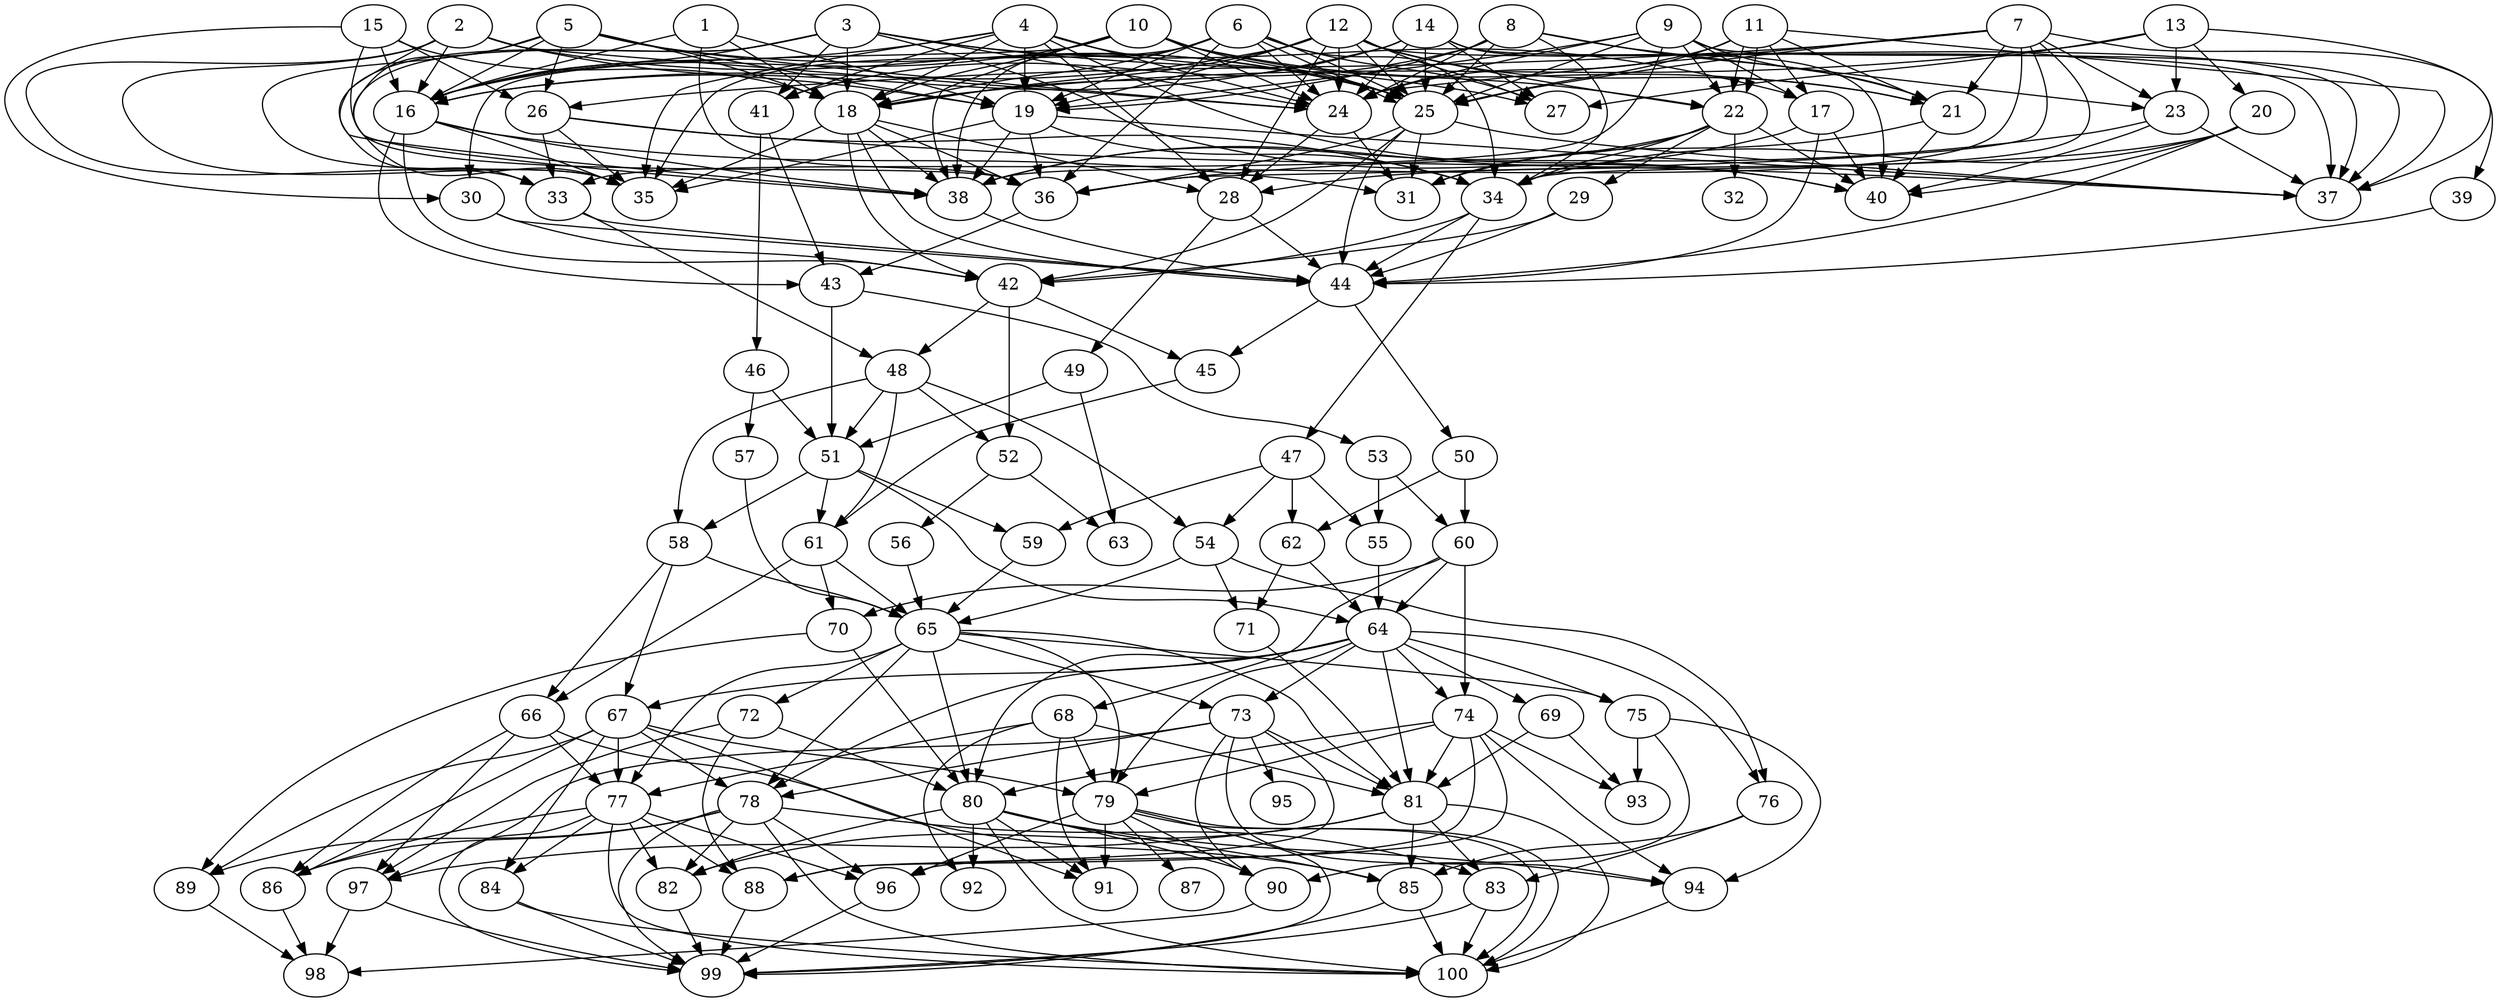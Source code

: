 // DAG automatically generated by daggen at Tue Jul 18 11:30:58 2017
// ./daggen --dot -n 100 --fat 0.5 --regular 0.2 --density 0.8 --jump 2 
digraph G {
  1 [size="68719476736", alpha="0.18"]
  1 -> 16 [size ="134217728"]
  1 -> 18 [size ="134217728"]
  1 -> 19 [size ="134217728"]
  1 -> 36 [size ="134217728"]
  2 [size="20880355328", alpha="0.13"]
  2 -> 16 [size ="411041792"]
  2 -> 19 [size ="411041792"]
  2 -> 24 [size ="411041792"]
  2 -> 25 [size ="411041792"]
  2 -> 33 [size ="411041792"]
  2 -> 35 [size ="411041792"]
  2 -> 38 [size ="411041792"]
  3 [size="4419013574", alpha="0.07"]
  3 -> 16 [size ="75497472"]
  3 -> 17 [size ="75497472"]
  3 -> 18 [size ="75497472"]
  3 -> 24 [size ="75497472"]
  3 -> 27 [size ="75497472"]
  3 -> 33 [size ="75497472"]
  3 -> 35 [size ="75497472"]
  3 -> 40 [size ="75497472"]
  3 -> 41 [size ="75497472"]
  4 [size="28991029248", alpha="0.20"]
  4 -> 16 [size ="75497472"]
  4 -> 18 [size ="75497472"]
  4 -> 19 [size ="75497472"]
  4 -> 24 [size ="75497472"]
  4 -> 25 [size ="75497472"]
  4 -> 28 [size ="75497472"]
  4 -> 35 [size ="75497472"]
  4 -> 40 [size ="75497472"]
  4 -> 41 [size ="75497472"]
  5 [size="235407877608", alpha="0.09"]
  5 -> 16 [size ="411041792"]
  5 -> 18 [size ="411041792"]
  5 -> 19 [size ="411041792"]
  5 -> 24 [size ="411041792"]
  5 -> 25 [size ="411041792"]
  5 -> 26 [size ="411041792"]
  5 -> 35 [size ="411041792"]
  5 -> 38 [size ="411041792"]
  6 [size="47214570469", alpha="0.03"]
  6 -> 18 [size ="838860800"]
  6 -> 19 [size ="838860800"]
  6 -> 24 [size ="838860800"]
  6 -> 25 [size ="838860800"]
  6 -> 25 [size ="838860800"]
  6 -> 27 [size ="838860800"]
  6 -> 34 [size ="838860800"]
  6 -> 35 [size ="838860800"]
  6 -> 36 [size ="838860800"]
  6 -> 38 [size ="838860800"]
  7 [size="443163859", alpha="0.12"]
  7 -> 21 [size ="33554432"]
  7 -> 23 [size ="33554432"]
  7 -> 24 [size ="33554432"]
  7 -> 25 [size ="33554432"]
  7 -> 26 [size ="33554432"]
  7 -> 34 [size ="33554432"]
  7 -> 36 [size ="33554432"]
  7 -> 38 [size ="33554432"]
  7 -> 39 [size ="33554432"]
  8 [size="68719476736", alpha="0.11"]
  8 -> 19 [size ="134217728"]
  8 -> 21 [size ="134217728"]
  8 -> 23 [size ="134217728"]
  8 -> 24 [size ="134217728"]
  8 -> 25 [size ="134217728"]
  8 -> 34 [size ="134217728"]
  8 -> 41 [size ="134217728"]
  9 [size="6155618171", alpha="0.19"]
  9 -> 17 [size ="209715200"]
  9 -> 19 [size ="209715200"]
  9 -> 21 [size ="209715200"]
  9 -> 22 [size ="209715200"]
  9 -> 24 [size ="209715200"]
  9 -> 25 [size ="209715200"]
  9 -> 33 [size ="209715200"]
  9 -> 37 [size ="209715200"]
  10 [size="4823489842", alpha="0.07"]
  10 -> 16 [size ="75497472"]
  10 -> 18 [size ="75497472"]
  10 -> 21 [size ="75497472"]
  10 -> 22 [size ="75497472"]
  10 -> 24 [size ="75497472"]
  10 -> 25 [size ="75497472"]
  10 -> 30 [size ="75497472"]
  10 -> 38 [size ="75497472"]
  11 [size="42907817100", alpha="0.00"]
  11 -> 17 [size ="838860800"]
  11 -> 21 [size ="838860800"]
  11 -> 22 [size ="838860800"]
  11 -> 22 [size ="838860800"]
  11 -> 24 [size ="838860800"]
  11 -> 25 [size ="838860800"]
  11 -> 37 [size ="838860800"]
  12 [size="231928233984", alpha="0.02"]
  12 -> 16 [size ="301989888"]
  12 -> 18 [size ="301989888"]
  12 -> 19 [size ="301989888"]
  12 -> 21 [size ="301989888"]
  12 -> 22 [size ="301989888"]
  12 -> 24 [size ="301989888"]
  12 -> 25 [size ="301989888"]
  12 -> 27 [size ="301989888"]
  12 -> 28 [size ="301989888"]
  12 -> 37 [size ="301989888"]
  13 [size="2855435151", alpha="0.07"]
  13 -> 18 [size ="209715200"]
  13 -> 20 [size ="209715200"]
  13 -> 23 [size ="209715200"]
  13 -> 27 [size ="209715200"]
  13 -> 37 [size ="209715200"]
  14 [size="9903974003", alpha="0.20"]
  14 -> 16 [size ="838860800"]
  14 -> 18 [size ="838860800"]
  14 -> 24 [size ="838860800"]
  14 -> 25 [size ="838860800"]
  14 -> 27 [size ="838860800"]
  14 -> 37 [size ="838860800"]
  14 -> 40 [size ="838860800"]
  15 [size="84243473297", alpha="0.09"]
  15 -> 16 [size ="75497472"]
  15 -> 18 [size ="75497472"]
  15 -> 26 [size ="75497472"]
  15 -> 30 [size ="75497472"]
  15 -> 36 [size ="75497472"]
  16 [size="1038786487372", alpha="0.04"]
  16 -> 31 [size ="679477248"]
  16 -> 35 [size ="679477248"]
  16 -> 38 [size ="679477248"]
  16 -> 42 [size ="679477248"]
  16 -> 43 [size ="679477248"]
  17 [size="68719476736", alpha="0.08"]
  17 -> 38 [size ="134217728"]
  17 -> 40 [size ="134217728"]
  17 -> 44 [size ="134217728"]
  18 [size="134217728000", alpha="0.06"]
  18 -> 28 [size ="209715200"]
  18 -> 35 [size ="209715200"]
  18 -> 36 [size ="209715200"]
  18 -> 38 [size ="209715200"]
  18 -> 42 [size ="209715200"]
  18 -> 44 [size ="209715200"]
  19 [size="231928233984", alpha="0.20"]
  19 -> 34 [size ="301989888"]
  19 -> 35 [size ="301989888"]
  19 -> 36 [size ="301989888"]
  19 -> 37 [size ="301989888"]
  19 -> 38 [size ="301989888"]
  20 [size="10827379089", alpha="0.01"]
  20 -> 28 [size ="411041792"]
  20 -> 34 [size ="411041792"]
  20 -> 40 [size ="411041792"]
  20 -> 44 [size ="411041792"]
  21 [size="8730681123", alpha="0.08"]
  21 -> 31 [size ="209715200"]
  21 -> 40 [size ="209715200"]
  22 [size="32195645668", alpha="0.17"]
  22 -> 29 [size ="536870912"]
  22 -> 31 [size ="536870912"]
  22 -> 32 [size ="536870912"]
  22 -> 34 [size ="536870912"]
  22 -> 38 [size ="536870912"]
  22 -> 40 [size ="536870912"]
  23 [size="659341056782", alpha="0.10"]
  23 -> 36 [size ="411041792"]
  23 -> 37 [size ="411041792"]
  23 -> 40 [size ="411041792"]
  24 [size="15181661586", alpha="0.03"]
  24 -> 28 [size ="679477248"]
  24 -> 31 [size ="679477248"]
  25 [size="28895220708", alpha="0.02"]
  25 -> 31 [size ="536870912"]
  25 -> 36 [size ="536870912"]
  25 -> 37 [size ="536870912"]
  25 -> 42 [size ="536870912"]
  25 -> 44 [size ="536870912"]
  26 [size="207919636848", alpha="0.01"]
  26 -> 33 [size ="301989888"]
  26 -> 34 [size ="301989888"]
  26 -> 35 [size ="301989888"]
  26 -> 37 [size ="301989888"]
  27 [size="782757789696", alpha="0.10"]
  28 [size="8589934592", alpha="0.10"]
  28 -> 44 [size ="33554432"]
  28 -> 49 [size ="33554432"]
  29 [size="33073804838", alpha="0.08"]
  29 -> 42 [size ="536870912"]
  29 -> 44 [size ="536870912"]
  30 [size="16472020128", alpha="0.11"]
  30 -> 42 [size ="679477248"]
  30 -> 44 [size ="679477248"]
  31 [size="4940460890", alpha="0.03"]
  32 [size="549755813888", alpha="0.09"]
  33 [size="231928233984", alpha="0.01"]
  33 -> 44 [size ="301989888"]
  33 -> 48 [size ="301989888"]
  34 [size="4735578390", alpha="0.00"]
  34 -> 42 [size ="75497472"]
  34 -> 44 [size ="75497472"]
  34 -> 47 [size ="75497472"]
  35 [size="9605672808", alpha="0.17"]
  36 [size="1499087682", alpha="0.01"]
  36 -> 43 [size ="134217728"]
  37 [size="8589934592", alpha="0.18"]
  38 [size="231928233984", alpha="0.16"]
  38 -> 44 [size ="301989888"]
  39 [size="4371712297", alpha="0.20"]
  39 -> 44 [size ="134217728"]
  40 [size="1532578490", alpha="0.12"]
  41 [size="8589934592", alpha="0.05"]
  41 -> 43 [size ="33554432"]
  41 -> 46 [size ="33554432"]
  42 [size="43541187097", alpha="0.14"]
  42 -> 45 [size ="838860800"]
  42 -> 48 [size ="838860800"]
  42 -> 52 [size ="838860800"]
  43 [size="1073741824000", alpha="0.06"]
  43 -> 51 [size ="838860800"]
  43 -> 53 [size ="838860800"]
  44 [size="782757789696", alpha="0.17"]
  44 -> 45 [size ="679477248"]
  44 -> 50 [size ="679477248"]
  45 [size="4027059395", alpha="0.14"]
  45 -> 61 [size ="75497472"]
  46 [size="5519170537", alpha="0.15"]
  46 -> 51 [size ="301989888"]
  46 -> 57 [size ="301989888"]
  47 [size="13134263437", alpha="0.15"]
  47 -> 54 [size ="411041792"]
  47 -> 55 [size ="411041792"]
  47 -> 59 [size ="411041792"]
  47 -> 62 [size ="411041792"]
  48 [size="7613381206", alpha="0.14"]
  48 -> 51 [size ="411041792"]
  48 -> 52 [size ="411041792"]
  48 -> 54 [size ="411041792"]
  48 -> 58 [size ="411041792"]
  48 -> 61 [size ="411041792"]
  49 [size="28991029248", alpha="0.03"]
  49 -> 51 [size ="75497472"]
  49 -> 63 [size ="75497472"]
  50 [size="14400284928", alpha="0.15"]
  50 -> 60 [size ="679477248"]
  50 -> 62 [size ="679477248"]
  51 [size="23324653223", alpha="0.17"]
  51 -> 58 [size ="33554432"]
  51 -> 59 [size ="33554432"]
  51 -> 61 [size ="33554432"]
  51 -> 64 [size ="33554432"]
  52 [size="3985071970", alpha="0.09"]
  52 -> 56 [size ="134217728"]
  52 -> 63 [size ="134217728"]
  53 [size="60067360993", alpha="0.14"]
  53 -> 55 [size ="75497472"]
  53 -> 60 [size ="75497472"]
  54 [size="17392084312", alpha="0.06"]
  54 -> 65 [size ="411041792"]
  54 -> 71 [size ="411041792"]
  54 -> 76 [size ="411041792"]
  55 [size="14357585094", alpha="0.14"]
  55 -> 64 [size ="33554432"]
  56 [size="134217728000", alpha="0.12"]
  56 -> 65 [size ="209715200"]
  57 [size="144930560320", alpha="0.04"]
  57 -> 65 [size ="209715200"]
  58 [size="17600994378", alpha="0.12"]
  58 -> 65 [size ="411041792"]
  58 -> 66 [size ="411041792"]
  58 -> 67 [size ="411041792"]
  59 [size="8589934592", alpha="0.07"]
  59 -> 65 [size ="33554432"]
  60 [size="96700763481", alpha="0.12"]
  60 -> 64 [size ="209715200"]
  60 -> 68 [size ="209715200"]
  60 -> 70 [size ="209715200"]
  60 -> 74 [size ="209715200"]
  61 [size="368293445632", alpha="0.06"]
  61 -> 65 [size ="411041792"]
  61 -> 66 [size ="411041792"]
  61 -> 70 [size ="411041792"]
  62 [size="231928233984", alpha="0.12"]
  62 -> 64 [size ="301989888"]
  62 -> 71 [size ="301989888"]
  63 [size="1073741824000", alpha="0.08"]
  64 [size="1073741824000", alpha="0.08"]
  64 -> 67 [size ="838860800"]
  64 -> 69 [size ="838860800"]
  64 -> 73 [size ="838860800"]
  64 -> 74 [size ="838860800"]
  64 -> 75 [size ="838860800"]
  64 -> 76 [size ="838860800"]
  64 -> 78 [size ="838860800"]
  64 -> 79 [size ="838860800"]
  64 -> 80 [size ="838860800"]
  64 -> 81 [size ="838860800"]
  65 [size="8589934592", alpha="0.12"]
  65 -> 72 [size ="33554432"]
  65 -> 73 [size ="33554432"]
  65 -> 75 [size ="33554432"]
  65 -> 77 [size ="33554432"]
  65 -> 78 [size ="33554432"]
  65 -> 79 [size ="33554432"]
  65 -> 80 [size ="33554432"]
  65 -> 81 [size ="33554432"]
  66 [size="5298345624", alpha="0.07"]
  66 -> 77 [size ="134217728"]
  66 -> 85 [size ="134217728"]
  66 -> 86 [size ="134217728"]
  66 -> 97 [size ="134217728"]
  67 [size="19469474541", alpha="0.20"]
  67 -> 77 [size ="411041792"]
  67 -> 78 [size ="411041792"]
  67 -> 79 [size ="411041792"]
  67 -> 84 [size ="411041792"]
  67 -> 86 [size ="411041792"]
  67 -> 89 [size ="411041792"]
  67 -> 91 [size ="411041792"]
  68 [size="31303802431", alpha="0.11"]
  68 -> 77 [size ="838860800"]
  68 -> 79 [size ="838860800"]
  68 -> 81 [size ="838860800"]
  68 -> 91 [size ="838860800"]
  68 -> 92 [size ="838860800"]
  69 [size="18224451459", alpha="0.20"]
  69 -> 81 [size ="301989888"]
  69 -> 93 [size ="301989888"]
  70 [size="473423062944", alpha="0.14"]
  70 -> 80 [size ="536870912"]
  70 -> 89 [size ="536870912"]
  71 [size="8589934592", alpha="0.01"]
  71 -> 81 [size ="33554432"]
  72 [size="3611685824", alpha="0.10"]
  72 -> 80 [size ="301989888"]
  72 -> 88 [size ="301989888"]
  72 -> 97 [size ="301989888"]
  73 [size="159635008761", alpha="0.02"]
  73 -> 78 [size ="679477248"]
  73 -> 81 [size ="679477248"]
  73 -> 88 [size ="679477248"]
  73 -> 90 [size ="679477248"]
  73 -> 94 [size ="679477248"]
  73 -> 95 [size ="679477248"]
  73 -> 97 [size ="679477248"]
  74 [size="292915800499", alpha="0.03"]
  74 -> 79 [size ="411041792"]
  74 -> 80 [size ="411041792"]
  74 -> 81 [size ="411041792"]
  74 -> 88 [size ="411041792"]
  74 -> 93 [size ="411041792"]
  74 -> 94 [size ="411041792"]
  74 -> 96 [size ="411041792"]
  75 [size="8589934592", alpha="0.19"]
  75 -> 90 [size ="33554432"]
  75 -> 93 [size ="33554432"]
  75 -> 94 [size ="33554432"]
  76 [size="27525047750", alpha="0.04"]
  76 -> 83 [size ="536870912"]
  76 -> 85 [size ="536870912"]
  77 [size="15665858380", alpha="0.09"]
  77 -> 82 [size ="536870912"]
  77 -> 84 [size ="536870912"]
  77 -> 86 [size ="536870912"]
  77 -> 88 [size ="536870912"]
  77 -> 96 [size ="536870912"]
  77 -> 99 [size ="536870912"]
  77 -> 100 [size ="536870912"]
  78 [size="33159476083", alpha="0.18"]
  78 -> 82 [size ="679477248"]
  78 -> 83 [size ="679477248"]
  78 -> 86 [size ="679477248"]
  78 -> 89 [size ="679477248"]
  78 -> 96 [size ="679477248"]
  78 -> 99 [size ="679477248"]
  78 -> 100 [size ="679477248"]
  79 [size="234624270247", alpha="0.01"]
  79 -> 87 [size ="411041792"]
  79 -> 90 [size ="411041792"]
  79 -> 91 [size ="411041792"]
  79 -> 96 [size ="411041792"]
  79 -> 99 [size ="411041792"]
  79 -> 100 [size ="411041792"]
  79 -> 100 [size ="411041792"]
  80 [size="96952876548", alpha="0.02"]
  80 -> 82 [size ="134217728"]
  80 -> 85 [size ="134217728"]
  80 -> 90 [size ="134217728"]
  80 -> 91 [size ="134217728"]
  80 -> 92 [size ="134217728"]
  80 -> 94 [size ="134217728"]
  80 -> 100 [size ="134217728"]
  81 [size="134217728000", alpha="0.20"]
  81 -> 82 [size ="209715200"]
  81 -> 83 [size ="209715200"]
  81 -> 85 [size ="209715200"]
  81 -> 97 [size ="209715200"]
  81 -> 100 [size ="209715200"]
  82 [size="34854423937", alpha="0.02"]
  82 -> 99 [size ="33554432"]
  83 [size="21712358550", alpha="0.13"]
  83 -> 99 [size ="838860800"]
  83 -> 100 [size ="838860800"]
  84 [size="8589934592", alpha="0.16"]
  84 -> 99 [size ="33554432"]
  84 -> 100 [size ="33554432"]
  85 [size="53249764647", alpha="0.15"]
  85 -> 99 [size ="838860800"]
  85 -> 100 [size ="838860800"]
  86 [size="409913349040", alpha="0.06"]
  86 -> 98 [size ="536870912"]
  87 [size="368293445632", alpha="0.19"]
  88 [size="1925336076", alpha="0.09"]
  88 -> 99 [size ="33554432"]
  89 [size="9820157370", alpha="0.12"]
  89 -> 98 [size ="411041792"]
  90 [size="1073741824000", alpha="0.18"]
  90 -> 98 [size ="838860800"]
  91 [size="1073741824000", alpha="0.00"]
  92 [size="91082158464", alpha="0.05"]
  93 [size="134217728000", alpha="0.01"]
  94 [size="9794004283", alpha="0.01"]
  94 -> 100 [size ="209715200"]
  95 [size="235465089183", alpha="0.08"]
  96 [size="3925326914", alpha="0.02"]
  96 -> 99 [size ="301989888"]
  97 [size="134217728000", alpha="0.07"]
  97 -> 98 [size ="209715200"]
  97 -> 99 [size ="209715200"]
  98 [size="21615129744", alpha="0.16"]
  99 [size="3938400170", alpha="0.09"]
  100 [size="3215476962", alpha="0.10"]
}
